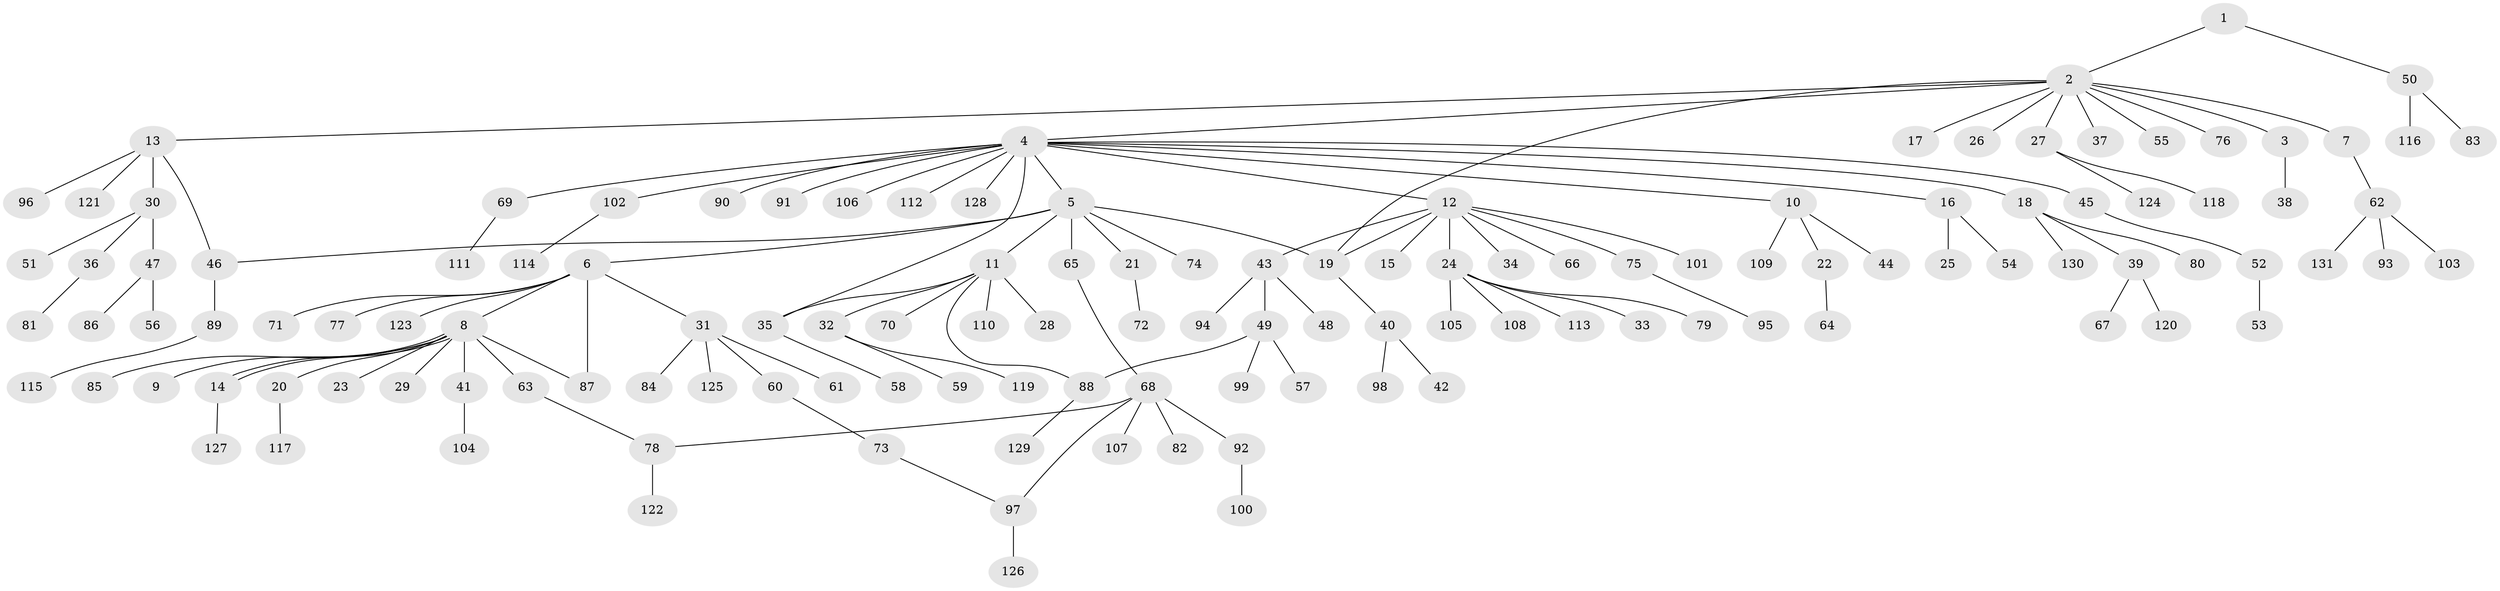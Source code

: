 // Generated by graph-tools (version 1.1) at 2025/01/03/09/25 03:01:54]
// undirected, 131 vertices, 139 edges
graph export_dot {
graph [start="1"]
  node [color=gray90,style=filled];
  1;
  2;
  3;
  4;
  5;
  6;
  7;
  8;
  9;
  10;
  11;
  12;
  13;
  14;
  15;
  16;
  17;
  18;
  19;
  20;
  21;
  22;
  23;
  24;
  25;
  26;
  27;
  28;
  29;
  30;
  31;
  32;
  33;
  34;
  35;
  36;
  37;
  38;
  39;
  40;
  41;
  42;
  43;
  44;
  45;
  46;
  47;
  48;
  49;
  50;
  51;
  52;
  53;
  54;
  55;
  56;
  57;
  58;
  59;
  60;
  61;
  62;
  63;
  64;
  65;
  66;
  67;
  68;
  69;
  70;
  71;
  72;
  73;
  74;
  75;
  76;
  77;
  78;
  79;
  80;
  81;
  82;
  83;
  84;
  85;
  86;
  87;
  88;
  89;
  90;
  91;
  92;
  93;
  94;
  95;
  96;
  97;
  98;
  99;
  100;
  101;
  102;
  103;
  104;
  105;
  106;
  107;
  108;
  109;
  110;
  111;
  112;
  113;
  114;
  115;
  116;
  117;
  118;
  119;
  120;
  121;
  122;
  123;
  124;
  125;
  126;
  127;
  128;
  129;
  130;
  131;
  1 -- 2;
  1 -- 50;
  2 -- 3;
  2 -- 4;
  2 -- 7;
  2 -- 13;
  2 -- 17;
  2 -- 19;
  2 -- 26;
  2 -- 27;
  2 -- 37;
  2 -- 55;
  2 -- 76;
  3 -- 38;
  4 -- 5;
  4 -- 10;
  4 -- 12;
  4 -- 16;
  4 -- 18;
  4 -- 35;
  4 -- 45;
  4 -- 69;
  4 -- 90;
  4 -- 91;
  4 -- 102;
  4 -- 106;
  4 -- 112;
  4 -- 128;
  5 -- 6;
  5 -- 11;
  5 -- 19;
  5 -- 21;
  5 -- 46;
  5 -- 65;
  5 -- 74;
  6 -- 8;
  6 -- 31;
  6 -- 71;
  6 -- 77;
  6 -- 87;
  6 -- 123;
  7 -- 62;
  8 -- 9;
  8 -- 14;
  8 -- 14;
  8 -- 20;
  8 -- 23;
  8 -- 29;
  8 -- 41;
  8 -- 63;
  8 -- 85;
  8 -- 87;
  10 -- 22;
  10 -- 44;
  10 -- 109;
  11 -- 28;
  11 -- 32;
  11 -- 35;
  11 -- 70;
  11 -- 88;
  11 -- 110;
  12 -- 15;
  12 -- 19;
  12 -- 24;
  12 -- 34;
  12 -- 43;
  12 -- 66;
  12 -- 75;
  12 -- 101;
  13 -- 30;
  13 -- 46;
  13 -- 96;
  13 -- 121;
  14 -- 127;
  16 -- 25;
  16 -- 54;
  18 -- 39;
  18 -- 80;
  18 -- 130;
  19 -- 40;
  20 -- 117;
  21 -- 72;
  22 -- 64;
  24 -- 33;
  24 -- 79;
  24 -- 105;
  24 -- 108;
  24 -- 113;
  27 -- 118;
  27 -- 124;
  30 -- 36;
  30 -- 47;
  30 -- 51;
  31 -- 60;
  31 -- 61;
  31 -- 84;
  31 -- 125;
  32 -- 59;
  32 -- 119;
  35 -- 58;
  36 -- 81;
  39 -- 67;
  39 -- 120;
  40 -- 42;
  40 -- 98;
  41 -- 104;
  43 -- 48;
  43 -- 49;
  43 -- 94;
  45 -- 52;
  46 -- 89;
  47 -- 56;
  47 -- 86;
  49 -- 57;
  49 -- 88;
  49 -- 99;
  50 -- 83;
  50 -- 116;
  52 -- 53;
  60 -- 73;
  62 -- 93;
  62 -- 103;
  62 -- 131;
  63 -- 78;
  65 -- 68;
  68 -- 78;
  68 -- 82;
  68 -- 92;
  68 -- 97;
  68 -- 107;
  69 -- 111;
  73 -- 97;
  75 -- 95;
  78 -- 122;
  88 -- 129;
  89 -- 115;
  92 -- 100;
  97 -- 126;
  102 -- 114;
}
